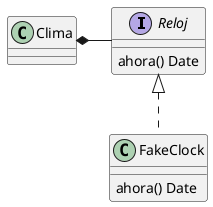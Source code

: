 @startuml
skinparam classAttributeIconSize 0

interface Reloj
Reloj : ahora() Date

Reloj <|.. FakeClock
FakeClock : ahora() Date

Clima *- Reloj

@enduml
